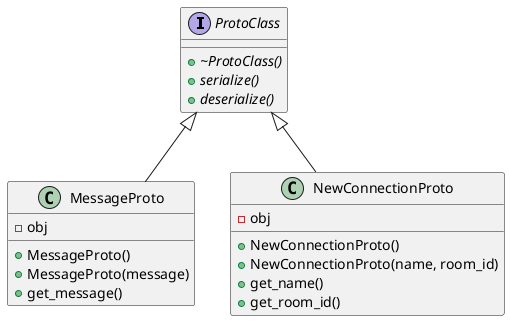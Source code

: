 @startuml class_diagram

ProtoClass <|-- MessageProto
ProtoClass <|-- NewConnectionProto

interface ProtoClass {
    + {abstract} ~ProtoClass()
    + {abstract} serialize()
    + {abstract} deserialize()
}

class MessageProto {
    + MessageProto()
    + MessageProto(message)
    + get_message()

    - obj
}

class NewConnectionProto {
    + NewConnectionProto()
    + NewConnectionProto(name, room_id)
    + get_name()
    + get_room_id()

    - obj
}

@enduml